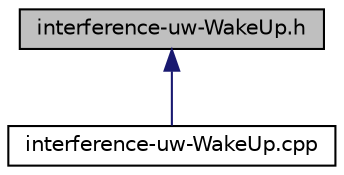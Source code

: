 digraph "interference-uw-WakeUp.h"
{
 // LATEX_PDF_SIZE
  edge [fontname="Helvetica",fontsize="10",labelfontname="Helvetica",labelfontsize="10"];
  node [fontname="Helvetica",fontsize="10",shape=record];
  Node1 [label="interference-uw-WakeUp.h",height=0.2,width=0.4,color="black", fillcolor="grey75", style="filled", fontcolor="black",tooltip="Provides the declaration of the inteference model for the Tone channel."];
  Node1 -> Node2 [dir="back",color="midnightblue",fontsize="10",style="solid",fontname="Helvetica"];
  Node2 [label="interference-uw-WakeUp.cpp",height=0.2,width=0.4,color="black", fillcolor="white", style="filled",URL="$interference-uw-WakeUp_8cpp.html",tooltip="Provides the implementations of the inteference model for the Tone channel."];
}
